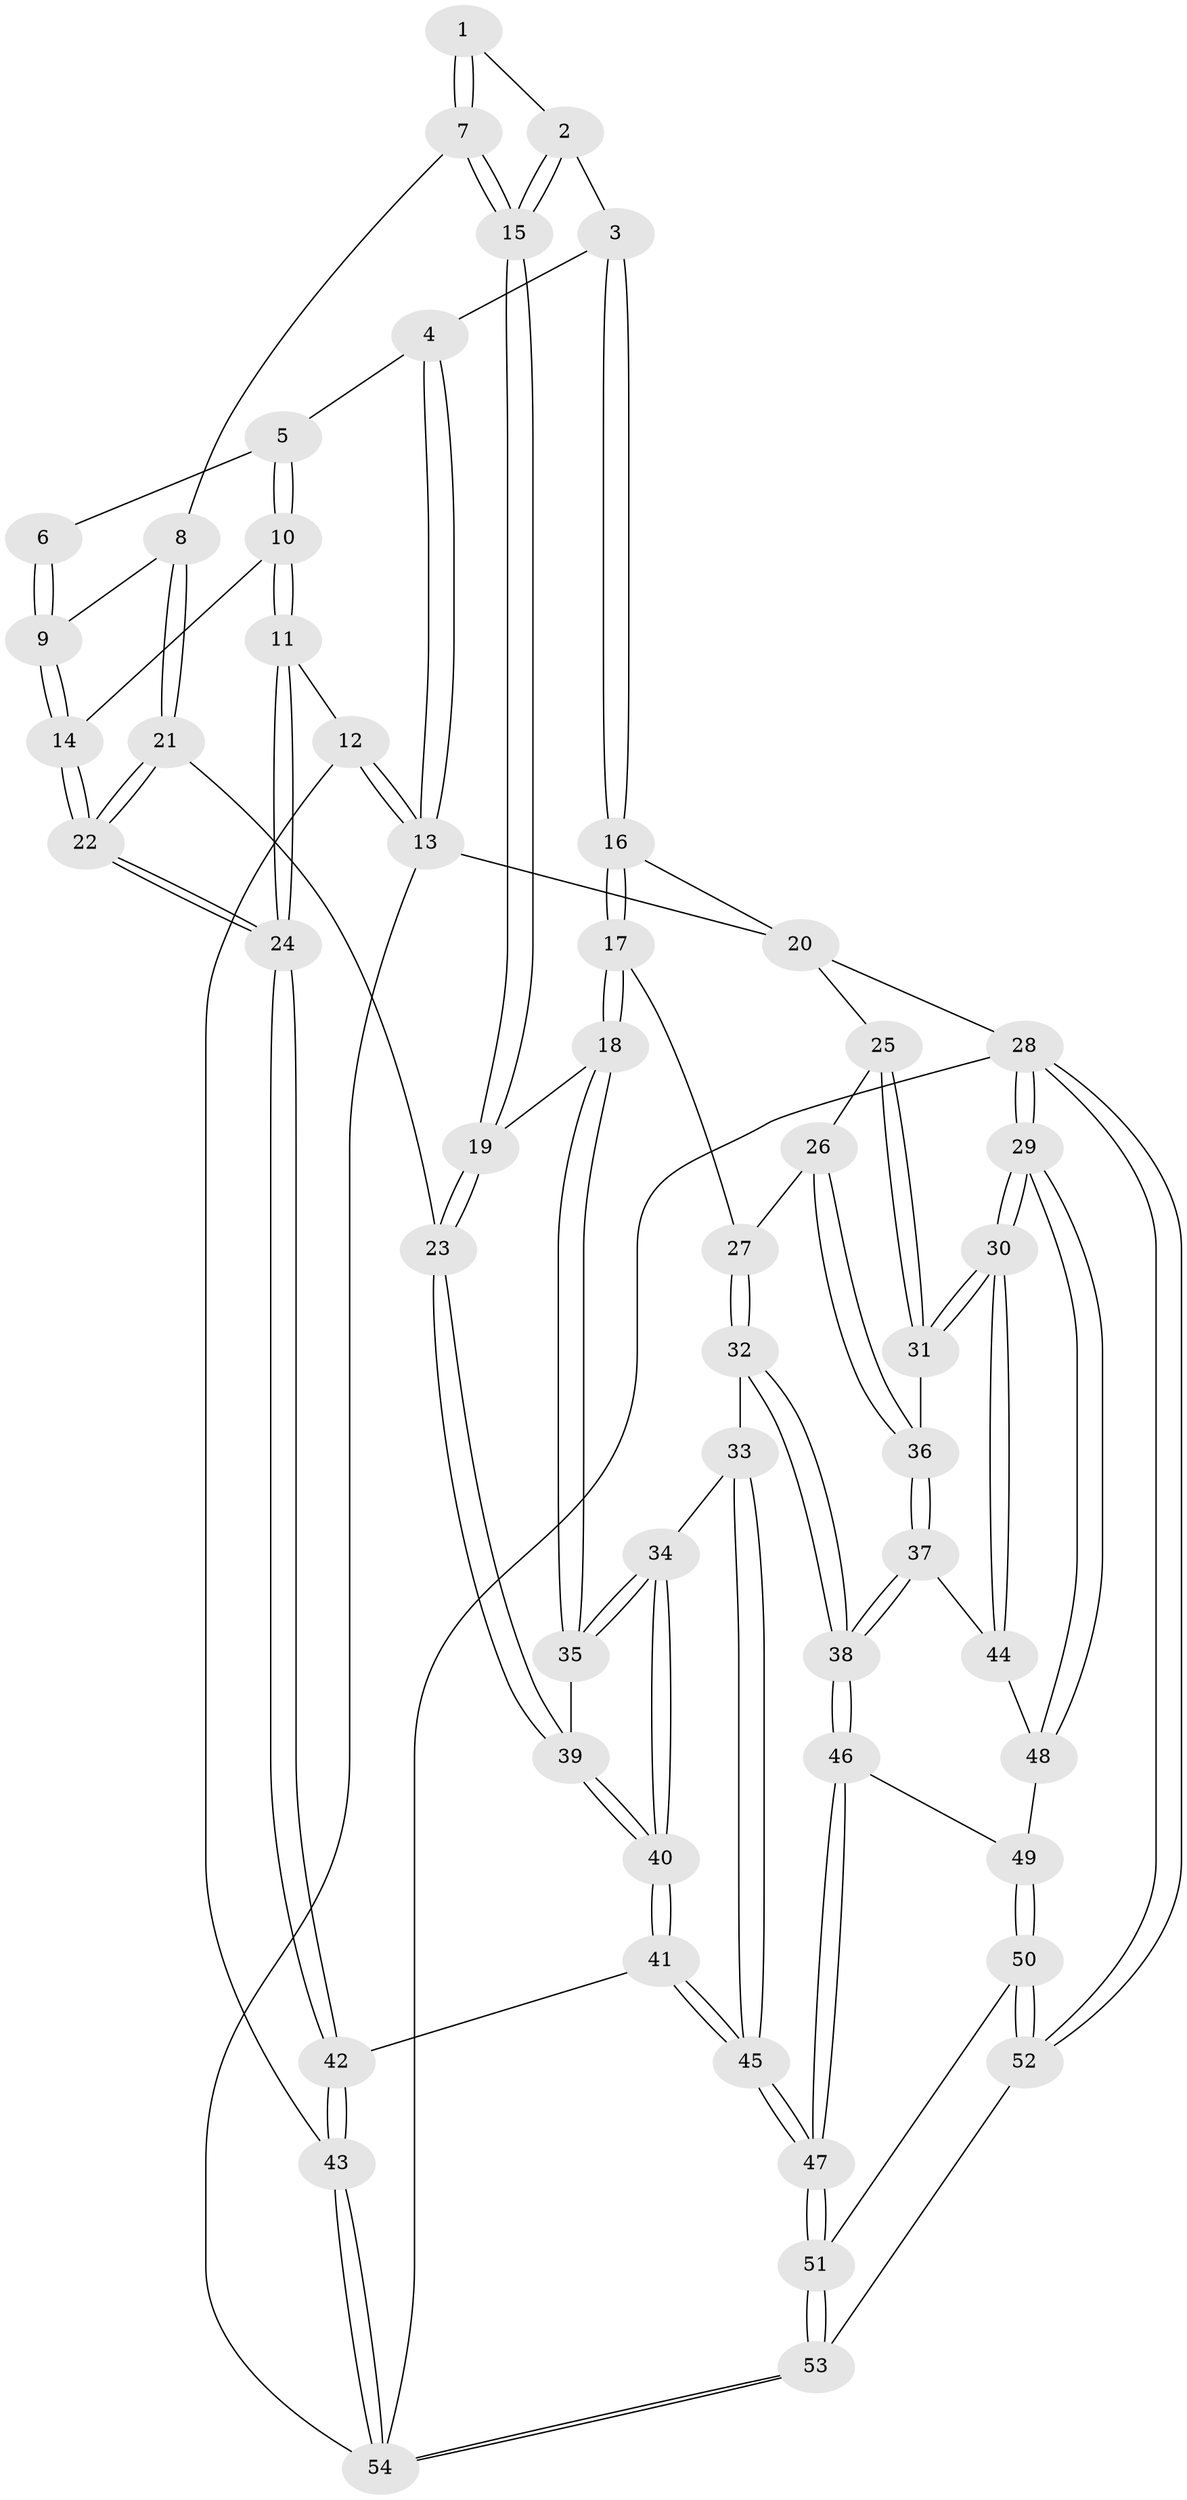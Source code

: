 // coarse degree distribution, {4: 0.3333333333333333, 2: 0.1111111111111111, 3: 0.1111111111111111, 5: 0.2962962962962963, 6: 0.1111111111111111, 7: 0.037037037037037035}
// Generated by graph-tools (version 1.1) at 2025/05/03/04/25 22:05:23]
// undirected, 54 vertices, 132 edges
graph export_dot {
graph [start="1"]
  node [color=gray90,style=filled];
  1 [pos="+0.4821935907800308+0.04209904204078508"];
  2 [pos="+0.7330473756285082+0.06491566670481573"];
  3 [pos="+0.974003771424987+0"];
  4 [pos="+0.1830027843745215+0"];
  5 [pos="+0.18499098206941708+0"];
  6 [pos="+0.259395748064867+0"];
  7 [pos="+0.4992343531204315+0.278561189179739"];
  8 [pos="+0.4224501839677111+0.2774071369799839"];
  9 [pos="+0.4068787184074155+0.27434470047265225"];
  10 [pos="+0.15184715473521546+0.3195883278478743"];
  11 [pos="+0.003987680741144946+0.37076124429501206"];
  12 [pos="+0+0.3821562332286075"];
  13 [pos="+0+0"];
  14 [pos="+0.278207525062943+0.3343284685418365"];
  15 [pos="+0.5459192001089005+0.2845724264114831"];
  16 [pos="+1+0"];
  17 [pos="+0.7652940428453634+0.4120871404235753"];
  18 [pos="+0.6170602386817764+0.39547074185762743"];
  19 [pos="+0.6088837022497926+0.3863102715912591"];
  20 [pos="+1+0"];
  21 [pos="+0.4197702343428571+0.531624013762175"];
  22 [pos="+0.29547376529412406+0.5149101034968927"];
  23 [pos="+0.42876320362744613+0.5391959959090998"];
  24 [pos="+0.254698513016947+0.5970365487476145"];
  25 [pos="+1+0"];
  26 [pos="+0.8182119709625395+0.450095719492792"];
  27 [pos="+0.8050308220881882+0.44500600010792724"];
  28 [pos="+1+1"];
  29 [pos="+1+1"];
  30 [pos="+1+0.7160326249092848"];
  31 [pos="+1+0.4031972548945662"];
  32 [pos="+0.7202162159806735+0.6449639361011135"];
  33 [pos="+0.6769040895073368+0.6318707263570529"];
  34 [pos="+0.6203071107579587+0.5756452034185846"];
  35 [pos="+0.6128880685433787+0.5288383839405036"];
  36 [pos="+0.9123658941428562+0.49892238499726477"];
  37 [pos="+0.8742436775893396+0.6243707572382404"];
  38 [pos="+0.7695160085797831+0.6794189128636176"];
  39 [pos="+0.43471969023039053+0.5528503097277798"];
  40 [pos="+0.4457205407093864+0.6826512342541616"];
  41 [pos="+0.3898797174774866+0.7877503441128066"];
  42 [pos="+0.23902402083939578+0.7487991131943387"];
  43 [pos="+0+0.8565943644504804"];
  44 [pos="+0.9616276525672016+0.6944572515764802"];
  45 [pos="+0.49383095962977835+0.9017350580756969"];
  46 [pos="+0.7744901803103295+0.7343539366743715"];
  47 [pos="+0.5177731702529871+0.9452195300994399"];
  48 [pos="+0.8917692007143189+0.8023054464700315"];
  49 [pos="+0.824165914232151+0.7970685419622656"];
  50 [pos="+0.8170142653054198+0.8229422918825023"];
  51 [pos="+0.5365628508175708+1"];
  52 [pos="+0.8651438534833227+1"];
  53 [pos="+0.5541332563170329+1"];
  54 [pos="+0+1"];
  1 -- 2;
  1 -- 7;
  1 -- 7;
  2 -- 3;
  2 -- 15;
  2 -- 15;
  3 -- 4;
  3 -- 16;
  3 -- 16;
  4 -- 5;
  4 -- 13;
  4 -- 13;
  5 -- 6;
  5 -- 10;
  5 -- 10;
  6 -- 9;
  6 -- 9;
  7 -- 8;
  7 -- 15;
  7 -- 15;
  8 -- 9;
  8 -- 21;
  8 -- 21;
  9 -- 14;
  9 -- 14;
  10 -- 11;
  10 -- 11;
  10 -- 14;
  11 -- 12;
  11 -- 24;
  11 -- 24;
  12 -- 13;
  12 -- 13;
  12 -- 43;
  13 -- 20;
  13 -- 54;
  14 -- 22;
  14 -- 22;
  15 -- 19;
  15 -- 19;
  16 -- 17;
  16 -- 17;
  16 -- 20;
  17 -- 18;
  17 -- 18;
  17 -- 27;
  18 -- 19;
  18 -- 35;
  18 -- 35;
  19 -- 23;
  19 -- 23;
  20 -- 25;
  20 -- 28;
  21 -- 22;
  21 -- 22;
  21 -- 23;
  22 -- 24;
  22 -- 24;
  23 -- 39;
  23 -- 39;
  24 -- 42;
  24 -- 42;
  25 -- 26;
  25 -- 31;
  25 -- 31;
  26 -- 27;
  26 -- 36;
  26 -- 36;
  27 -- 32;
  27 -- 32;
  28 -- 29;
  28 -- 29;
  28 -- 52;
  28 -- 52;
  28 -- 54;
  29 -- 30;
  29 -- 30;
  29 -- 48;
  29 -- 48;
  30 -- 31;
  30 -- 31;
  30 -- 44;
  30 -- 44;
  31 -- 36;
  32 -- 33;
  32 -- 38;
  32 -- 38;
  33 -- 34;
  33 -- 45;
  33 -- 45;
  34 -- 35;
  34 -- 35;
  34 -- 40;
  34 -- 40;
  35 -- 39;
  36 -- 37;
  36 -- 37;
  37 -- 38;
  37 -- 38;
  37 -- 44;
  38 -- 46;
  38 -- 46;
  39 -- 40;
  39 -- 40;
  40 -- 41;
  40 -- 41;
  41 -- 42;
  41 -- 45;
  41 -- 45;
  42 -- 43;
  42 -- 43;
  43 -- 54;
  43 -- 54;
  44 -- 48;
  45 -- 47;
  45 -- 47;
  46 -- 47;
  46 -- 47;
  46 -- 49;
  47 -- 51;
  47 -- 51;
  48 -- 49;
  49 -- 50;
  49 -- 50;
  50 -- 51;
  50 -- 52;
  50 -- 52;
  51 -- 53;
  51 -- 53;
  52 -- 53;
  53 -- 54;
  53 -- 54;
}
